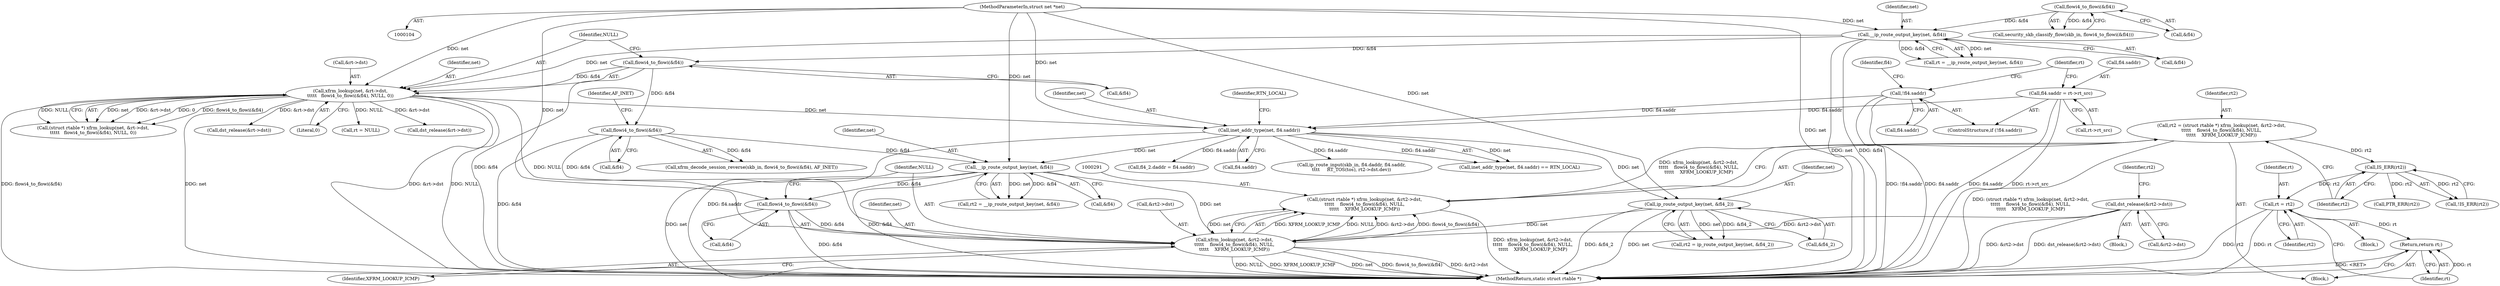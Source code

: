 digraph "0_linux_f6d8bd051c391c1c0458a30b2a7abcd939329259_12@pointer" {
"1000313" [label="(Call,rt = rt2)"];
"1000305" [label="(Call,IS_ERR(rt2))"];
"1000288" [label="(Call,rt2 = (struct rtable *) xfrm_lookup(net, &rt2->dst,\n\t\t\t\t\t    flowi4_to_flowi(&fl4), NULL,\n\t\t\t\t\t    XFRM_LOOKUP_ICMP))"];
"1000290" [label="(Call,(struct rtable *) xfrm_lookup(net, &rt2->dst,\n\t\t\t\t\t    flowi4_to_flowi(&fl4), NULL,\n\t\t\t\t\t    XFRM_LOOKUP_ICMP))"];
"1000292" [label="(Call,xfrm_lookup(net, &rt2->dst,\n\t\t\t\t\t    flowi4_to_flowi(&fl4), NULL,\n\t\t\t\t\t    XFRM_LOOKUP_ICMP))"];
"1000236" [label="(Call,ip_route_output_key(net, &fl4_2))"];
"1000203" [label="(Call,inet_addr_type(net, fl4.saddr))"];
"1000154" [label="(Call,xfrm_lookup(net, &rt->dst,\n\t\t\t\t\t   flowi4_to_flowi(&fl4), NULL, 0))"];
"1000126" [label="(Call,__ip_route_output_key(net, &fl4))"];
"1000105" [label="(MethodParameterIn,struct net *net)"];
"1000121" [label="(Call,flowi4_to_flowi(&fl4))"];
"1000160" [label="(Call,flowi4_to_flowi(&fl4))"];
"1000139" [label="(Call,!fl4.saddr)"];
"1000143" [label="(Call,fl4.saddr = rt->rt_src)"];
"1000212" [label="(Call,__ip_route_output_key(net, &fl4))"];
"1000194" [label="(Call,flowi4_to_flowi(&fl4))"];
"1000271" [label="(Call,dst_release(&rt2->dst))"];
"1000298" [label="(Call,flowi4_to_flowi(&fl4))"];
"1000340" [label="(Return,return rt;)"];
"1000192" [label="(Call,xfrm_decode_session_reverse(skb_in, flowi4_to_flowi(&fl4), AF_INET))"];
"1000313" [label="(Call,rt = rt2)"];
"1000210" [label="(Call,rt2 = __ip_route_output_key(net, &fl4))"];
"1000163" [label="(Identifier,NULL)"];
"1000113" [label="(Block,)"];
"1000302" [label="(Identifier,XFRM_LOOKUP_ICMP)"];
"1000227" [label="(Call,fl4_2.daddr = fl4.saddr)"];
"1000212" [label="(Call,__ip_route_output_key(net, &fl4))"];
"1000194" [label="(Call,flowi4_to_flowi(&fl4))"];
"1000126" [label="(Call,__ip_route_output_key(net, &fl4))"];
"1000160" [label="(Call,flowi4_to_flowi(&fl4))"];
"1000289" [label="(Identifier,rt2)"];
"1000307" [label="(Block,)"];
"1000277" [label="(Identifier,rt2)"];
"1000299" [label="(Call,&fl4)"];
"1000290" [label="(Call,(struct rtable *) xfrm_lookup(net, &rt2->dst,\n\t\t\t\t\t    flowi4_to_flowi(&fl4), NULL,\n\t\t\t\t\t    XFRM_LOOKUP_ICMP))"];
"1000205" [label="(Call,fl4.saddr)"];
"1000256" [label="(Call,ip_route_input(skb_in, fl4.daddr, fl4.saddr,\n\t\t\t\t     RT_TOS(tos), rt2->dst.dev))"];
"1000234" [label="(Call,rt2 = ip_route_output_key(net, &fl4_2))"];
"1000122" [label="(Call,&fl4)"];
"1000319" [label="(Call,PTR_ERR(rt2))"];
"1000197" [label="(Identifier,AF_INET)"];
"1000147" [label="(Call,rt->rt_src)"];
"1000238" [label="(Call,&fl4_2)"];
"1000144" [label="(Call,fl4.saddr)"];
"1000156" [label="(Call,&rt->dst)"];
"1000326" [label="(Call,dst_release(&rt->dst))"];
"1000138" [label="(ControlStructure,if (!fl4.saddr))"];
"1000143" [label="(Call,fl4.saddr = rt->rt_src)"];
"1000214" [label="(Call,&fl4)"];
"1000155" [label="(Identifier,net)"];
"1000340" [label="(Return,return rt;)"];
"1000314" [label="(Identifier,rt)"];
"1000195" [label="(Call,&fl4)"];
"1000151" [label="(Identifier,rt)"];
"1000213" [label="(Identifier,net)"];
"1000140" [label="(Call,fl4.saddr)"];
"1000237" [label="(Identifier,net)"];
"1000202" [label="(Call,inet_addr_type(net, fl4.saddr) == RTN_LOCAL)"];
"1000208" [label="(Identifier,RTN_LOCAL)"];
"1000105" [label="(MethodParameterIn,struct net *net)"];
"1000301" [label="(Identifier,NULL)"];
"1000121" [label="(Call,flowi4_to_flowi(&fl4))"];
"1000152" [label="(Call,(struct rtable *) xfrm_lookup(net, &rt->dst,\n\t\t\t\t\t   flowi4_to_flowi(&fl4), NULL, 0))"];
"1000288" [label="(Call,rt2 = (struct rtable *) xfrm_lookup(net, &rt2->dst,\n\t\t\t\t\t    flowi4_to_flowi(&fl4), NULL,\n\t\t\t\t\t    XFRM_LOOKUP_ICMP))"];
"1000308" [label="(Call,dst_release(&rt->dst))"];
"1000154" [label="(Call,xfrm_lookup(net, &rt->dst,\n\t\t\t\t\t   flowi4_to_flowi(&fl4), NULL, 0))"];
"1000161" [label="(Call,&fl4)"];
"1000124" [label="(Call,rt = __ip_route_output_key(net, &fl4))"];
"1000304" [label="(Call,!IS_ERR(rt2))"];
"1000350" [label="(MethodReturn,static struct rtable *)"];
"1000164" [label="(Literal,0)"];
"1000224" [label="(Block,)"];
"1000305" [label="(Call,IS_ERR(rt2))"];
"1000306" [label="(Identifier,rt2)"];
"1000139" [label="(Call,!fl4.saddr)"];
"1000272" [label="(Call,&rt2->dst)"];
"1000119" [label="(Call,security_skb_classify_flow(skb_in, flowi4_to_flowi(&fl4)))"];
"1000294" [label="(Call,&rt2->dst)"];
"1000145" [label="(Identifier,fl4)"];
"1000127" [label="(Identifier,net)"];
"1000341" [label="(Identifier,rt)"];
"1000292" [label="(Call,xfrm_lookup(net, &rt2->dst,\n\t\t\t\t\t    flowi4_to_flowi(&fl4), NULL,\n\t\t\t\t\t    XFRM_LOOKUP_ICMP))"];
"1000236" [label="(Call,ip_route_output_key(net, &fl4_2))"];
"1000293" [label="(Identifier,net)"];
"1000271" [label="(Call,dst_release(&rt2->dst))"];
"1000203" [label="(Call,inet_addr_type(net, fl4.saddr))"];
"1000204" [label="(Identifier,net)"];
"1000128" [label="(Call,&fl4)"];
"1000298" [label="(Call,flowi4_to_flowi(&fl4))"];
"1000315" [label="(Identifier,rt2)"];
"1000184" [label="(Call,rt = NULL)"];
"1000313" -> "1000307"  [label="AST: "];
"1000313" -> "1000315"  [label="CFG: "];
"1000314" -> "1000313"  [label="AST: "];
"1000315" -> "1000313"  [label="AST: "];
"1000341" -> "1000313"  [label="CFG: "];
"1000313" -> "1000350"  [label="DDG: rt2"];
"1000313" -> "1000350"  [label="DDG: rt"];
"1000305" -> "1000313"  [label="DDG: rt2"];
"1000313" -> "1000340"  [label="DDG: rt"];
"1000305" -> "1000304"  [label="AST: "];
"1000305" -> "1000306"  [label="CFG: "];
"1000306" -> "1000305"  [label="AST: "];
"1000304" -> "1000305"  [label="CFG: "];
"1000305" -> "1000304"  [label="DDG: rt2"];
"1000288" -> "1000305"  [label="DDG: rt2"];
"1000305" -> "1000319"  [label="DDG: rt2"];
"1000288" -> "1000113"  [label="AST: "];
"1000288" -> "1000290"  [label="CFG: "];
"1000289" -> "1000288"  [label="AST: "];
"1000290" -> "1000288"  [label="AST: "];
"1000306" -> "1000288"  [label="CFG: "];
"1000288" -> "1000350"  [label="DDG: (struct rtable *) xfrm_lookup(net, &rt2->dst,\n\t\t\t\t\t    flowi4_to_flowi(&fl4), NULL,\n\t\t\t\t\t    XFRM_LOOKUP_ICMP)"];
"1000290" -> "1000288"  [label="DDG: xfrm_lookup(net, &rt2->dst,\n\t\t\t\t\t    flowi4_to_flowi(&fl4), NULL,\n\t\t\t\t\t    XFRM_LOOKUP_ICMP)"];
"1000290" -> "1000292"  [label="CFG: "];
"1000291" -> "1000290"  [label="AST: "];
"1000292" -> "1000290"  [label="AST: "];
"1000290" -> "1000350"  [label="DDG: xfrm_lookup(net, &rt2->dst,\n\t\t\t\t\t    flowi4_to_flowi(&fl4), NULL,\n\t\t\t\t\t    XFRM_LOOKUP_ICMP)"];
"1000292" -> "1000290"  [label="DDG: XFRM_LOOKUP_ICMP"];
"1000292" -> "1000290"  [label="DDG: NULL"];
"1000292" -> "1000290"  [label="DDG: &rt2->dst"];
"1000292" -> "1000290"  [label="DDG: flowi4_to_flowi(&fl4)"];
"1000292" -> "1000290"  [label="DDG: net"];
"1000292" -> "1000302"  [label="CFG: "];
"1000293" -> "1000292"  [label="AST: "];
"1000294" -> "1000292"  [label="AST: "];
"1000298" -> "1000292"  [label="AST: "];
"1000301" -> "1000292"  [label="AST: "];
"1000302" -> "1000292"  [label="AST: "];
"1000292" -> "1000350"  [label="DDG: net"];
"1000292" -> "1000350"  [label="DDG: flowi4_to_flowi(&fl4)"];
"1000292" -> "1000350"  [label="DDG: &rt2->dst"];
"1000292" -> "1000350"  [label="DDG: NULL"];
"1000292" -> "1000350"  [label="DDG: XFRM_LOOKUP_ICMP"];
"1000236" -> "1000292"  [label="DDG: net"];
"1000212" -> "1000292"  [label="DDG: net"];
"1000105" -> "1000292"  [label="DDG: net"];
"1000271" -> "1000292"  [label="DDG: &rt2->dst"];
"1000298" -> "1000292"  [label="DDG: &fl4"];
"1000154" -> "1000292"  [label="DDG: NULL"];
"1000236" -> "1000234"  [label="AST: "];
"1000236" -> "1000238"  [label="CFG: "];
"1000237" -> "1000236"  [label="AST: "];
"1000238" -> "1000236"  [label="AST: "];
"1000234" -> "1000236"  [label="CFG: "];
"1000236" -> "1000350"  [label="DDG: net"];
"1000236" -> "1000350"  [label="DDG: &fl4_2"];
"1000236" -> "1000234"  [label="DDG: net"];
"1000236" -> "1000234"  [label="DDG: &fl4_2"];
"1000203" -> "1000236"  [label="DDG: net"];
"1000105" -> "1000236"  [label="DDG: net"];
"1000203" -> "1000202"  [label="AST: "];
"1000203" -> "1000205"  [label="CFG: "];
"1000204" -> "1000203"  [label="AST: "];
"1000205" -> "1000203"  [label="AST: "];
"1000208" -> "1000203"  [label="CFG: "];
"1000203" -> "1000350"  [label="DDG: fl4.saddr"];
"1000203" -> "1000202"  [label="DDG: net"];
"1000203" -> "1000202"  [label="DDG: fl4.saddr"];
"1000154" -> "1000203"  [label="DDG: net"];
"1000105" -> "1000203"  [label="DDG: net"];
"1000139" -> "1000203"  [label="DDG: fl4.saddr"];
"1000143" -> "1000203"  [label="DDG: fl4.saddr"];
"1000203" -> "1000212"  [label="DDG: net"];
"1000203" -> "1000227"  [label="DDG: fl4.saddr"];
"1000203" -> "1000256"  [label="DDG: fl4.saddr"];
"1000154" -> "1000152"  [label="AST: "];
"1000154" -> "1000164"  [label="CFG: "];
"1000155" -> "1000154"  [label="AST: "];
"1000156" -> "1000154"  [label="AST: "];
"1000160" -> "1000154"  [label="AST: "];
"1000163" -> "1000154"  [label="AST: "];
"1000164" -> "1000154"  [label="AST: "];
"1000152" -> "1000154"  [label="CFG: "];
"1000154" -> "1000350"  [label="DDG: flowi4_to_flowi(&fl4)"];
"1000154" -> "1000350"  [label="DDG: net"];
"1000154" -> "1000350"  [label="DDG: &rt->dst"];
"1000154" -> "1000350"  [label="DDG: NULL"];
"1000154" -> "1000152"  [label="DDG: net"];
"1000154" -> "1000152"  [label="DDG: &rt->dst"];
"1000154" -> "1000152"  [label="DDG: 0"];
"1000154" -> "1000152"  [label="DDG: flowi4_to_flowi(&fl4)"];
"1000154" -> "1000152"  [label="DDG: NULL"];
"1000126" -> "1000154"  [label="DDG: net"];
"1000105" -> "1000154"  [label="DDG: net"];
"1000160" -> "1000154"  [label="DDG: &fl4"];
"1000154" -> "1000184"  [label="DDG: NULL"];
"1000154" -> "1000308"  [label="DDG: &rt->dst"];
"1000154" -> "1000326"  [label="DDG: &rt->dst"];
"1000126" -> "1000124"  [label="AST: "];
"1000126" -> "1000128"  [label="CFG: "];
"1000127" -> "1000126"  [label="AST: "];
"1000128" -> "1000126"  [label="AST: "];
"1000124" -> "1000126"  [label="CFG: "];
"1000126" -> "1000350"  [label="DDG: net"];
"1000126" -> "1000350"  [label="DDG: &fl4"];
"1000126" -> "1000124"  [label="DDG: net"];
"1000126" -> "1000124"  [label="DDG: &fl4"];
"1000105" -> "1000126"  [label="DDG: net"];
"1000121" -> "1000126"  [label="DDG: &fl4"];
"1000126" -> "1000160"  [label="DDG: &fl4"];
"1000105" -> "1000104"  [label="AST: "];
"1000105" -> "1000350"  [label="DDG: net"];
"1000105" -> "1000212"  [label="DDG: net"];
"1000121" -> "1000119"  [label="AST: "];
"1000121" -> "1000122"  [label="CFG: "];
"1000122" -> "1000121"  [label="AST: "];
"1000119" -> "1000121"  [label="CFG: "];
"1000121" -> "1000119"  [label="DDG: &fl4"];
"1000160" -> "1000161"  [label="CFG: "];
"1000161" -> "1000160"  [label="AST: "];
"1000163" -> "1000160"  [label="CFG: "];
"1000160" -> "1000350"  [label="DDG: &fl4"];
"1000160" -> "1000194"  [label="DDG: &fl4"];
"1000139" -> "1000138"  [label="AST: "];
"1000139" -> "1000140"  [label="CFG: "];
"1000140" -> "1000139"  [label="AST: "];
"1000145" -> "1000139"  [label="CFG: "];
"1000151" -> "1000139"  [label="CFG: "];
"1000139" -> "1000350"  [label="DDG: !fl4.saddr"];
"1000139" -> "1000350"  [label="DDG: fl4.saddr"];
"1000143" -> "1000138"  [label="AST: "];
"1000143" -> "1000147"  [label="CFG: "];
"1000144" -> "1000143"  [label="AST: "];
"1000147" -> "1000143"  [label="AST: "];
"1000151" -> "1000143"  [label="CFG: "];
"1000143" -> "1000350"  [label="DDG: fl4.saddr"];
"1000143" -> "1000350"  [label="DDG: rt->rt_src"];
"1000212" -> "1000210"  [label="AST: "];
"1000212" -> "1000214"  [label="CFG: "];
"1000213" -> "1000212"  [label="AST: "];
"1000214" -> "1000212"  [label="AST: "];
"1000210" -> "1000212"  [label="CFG: "];
"1000212" -> "1000350"  [label="DDG: &fl4"];
"1000212" -> "1000350"  [label="DDG: net"];
"1000212" -> "1000210"  [label="DDG: net"];
"1000212" -> "1000210"  [label="DDG: &fl4"];
"1000194" -> "1000212"  [label="DDG: &fl4"];
"1000212" -> "1000298"  [label="DDG: &fl4"];
"1000194" -> "1000192"  [label="AST: "];
"1000194" -> "1000195"  [label="CFG: "];
"1000195" -> "1000194"  [label="AST: "];
"1000197" -> "1000194"  [label="CFG: "];
"1000194" -> "1000350"  [label="DDG: &fl4"];
"1000194" -> "1000192"  [label="DDG: &fl4"];
"1000194" -> "1000298"  [label="DDG: &fl4"];
"1000271" -> "1000224"  [label="AST: "];
"1000271" -> "1000272"  [label="CFG: "];
"1000272" -> "1000271"  [label="AST: "];
"1000277" -> "1000271"  [label="CFG: "];
"1000271" -> "1000350"  [label="DDG: &rt2->dst"];
"1000271" -> "1000350"  [label="DDG: dst_release(&rt2->dst)"];
"1000298" -> "1000299"  [label="CFG: "];
"1000299" -> "1000298"  [label="AST: "];
"1000301" -> "1000298"  [label="CFG: "];
"1000298" -> "1000350"  [label="DDG: &fl4"];
"1000340" -> "1000113"  [label="AST: "];
"1000340" -> "1000341"  [label="CFG: "];
"1000341" -> "1000340"  [label="AST: "];
"1000350" -> "1000340"  [label="CFG: "];
"1000340" -> "1000350"  [label="DDG: <RET>"];
"1000341" -> "1000340"  [label="DDG: rt"];
}

